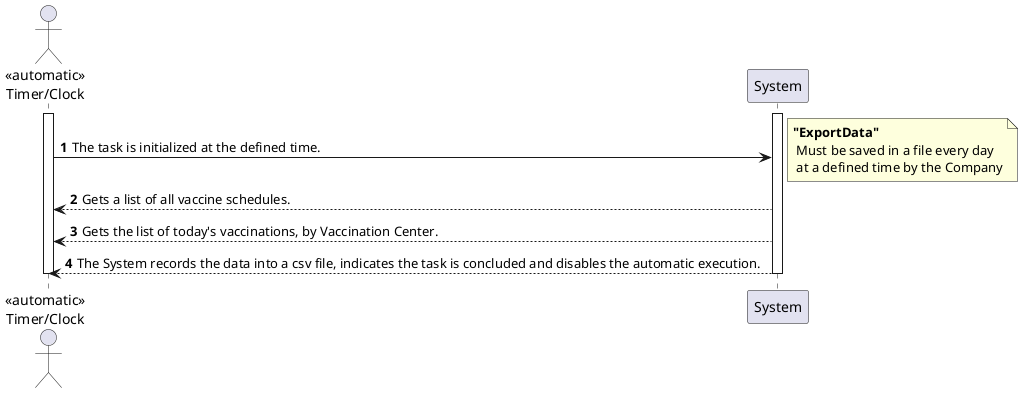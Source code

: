 @startuml
'https://plantuml.com/sequence-diagram

autonumber



actor "<<automatic>>\nTimer/Clock" as Company

activate Company

activate System

Company -> System: The task is initialized at the defined time.
note right: **"ExportData"** \n Must be saved in a file every day \n at a defined time by the Company
System --> Company: Gets a list of all vaccine schedules.
System --> Company: Gets the list of today's vaccinations, by Vaccination Center.

System --> Company: The System records the data into a csv file, indicates the task is concluded and disables the automatic execution.

deactivate System

deactivate Company

@enduml